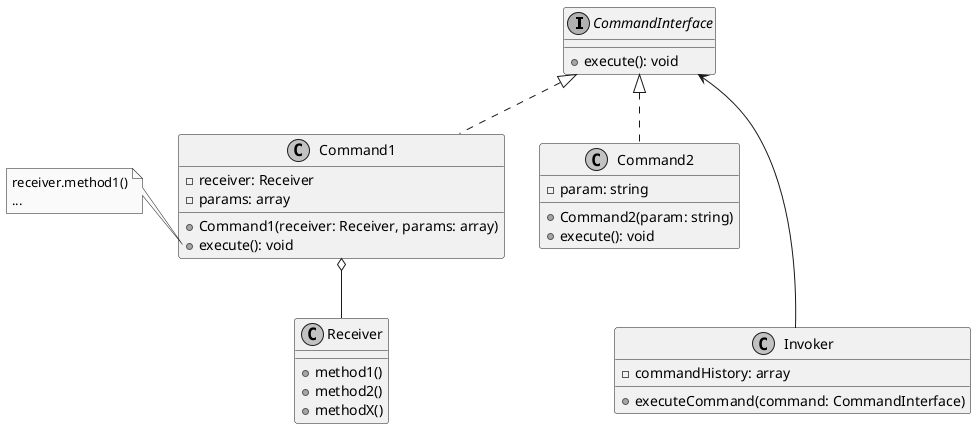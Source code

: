  @startuml
'https://plantuml.com/class-diagram

skinparam monochrome true

interface CommandInterface {
    +execute(): void
}

class Command1 {
    -receiver: Receiver
    -params: array
    +Command1(receiver: Receiver, params: array)
    +execute(): void
}

class Command2 {
    -param: string
    +Command2(param: string)
    +execute(): void
}

class Receiver {
    +method1()
    +method2()
    +methodX()
}

class Invoker {
    -commandHistory: array
    +executeCommand(command: CommandInterface)
}

CommandInterface <--- Invoker

CommandInterface <|.. Command1
CommandInterface <|.. Command2

Command1 o-- Receiver

note left of Command1::execute
    receiver.method1()
    ...
end note

@enduml
